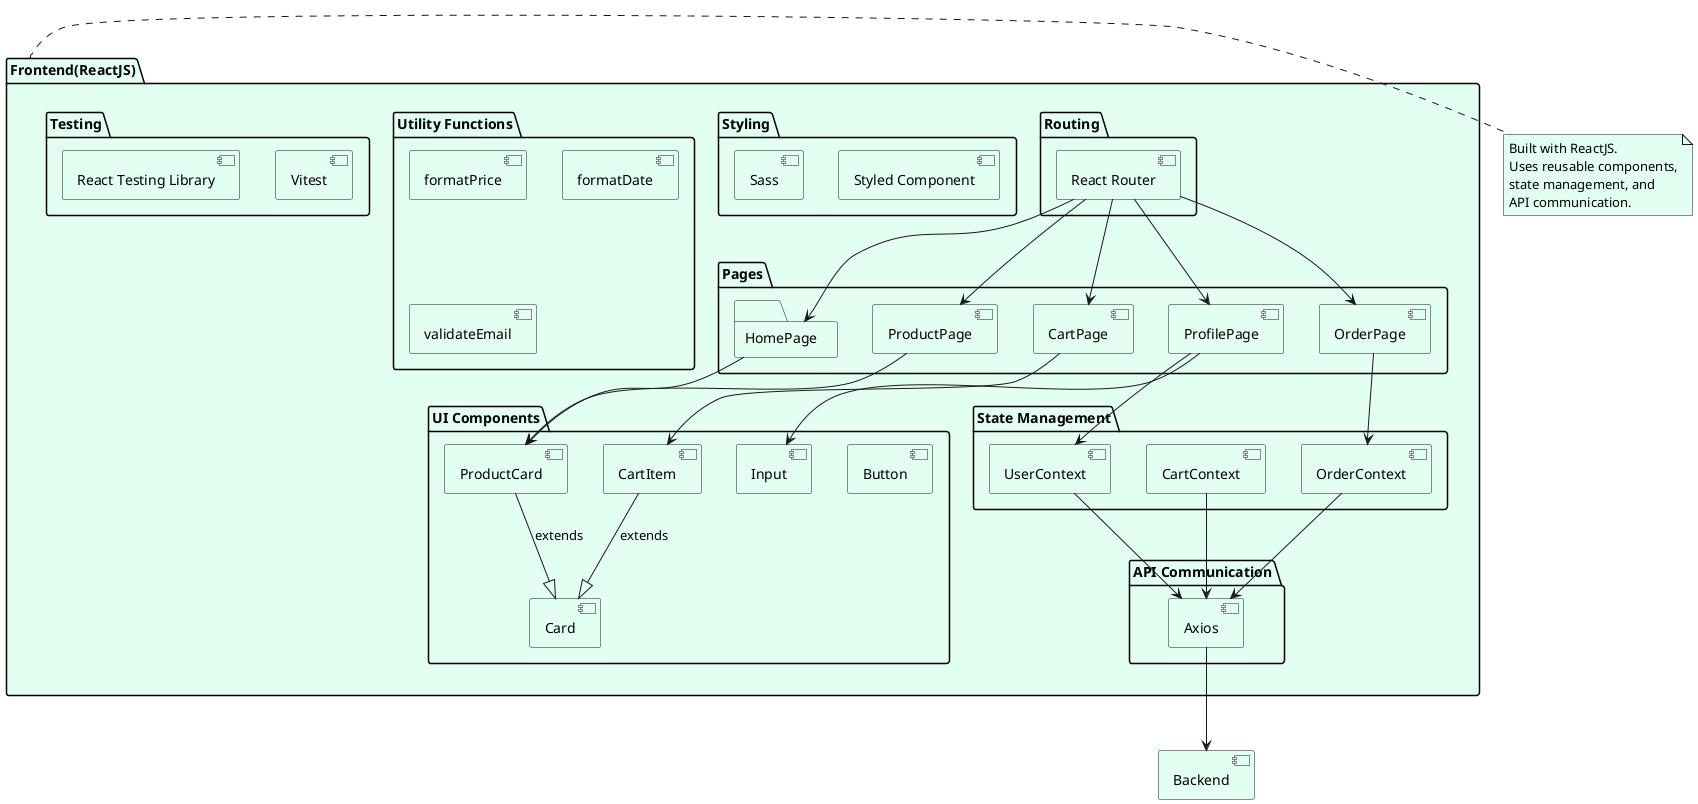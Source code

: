 @startuml
<style>
componentDiagram {
  BackGroundColor #e2fff1
}
document {
  BackGroundColor white
}
</style>
' Ligações somente entre packages, não precisa especificar
package  Frontend(ReactJS) {
    package "UI Components" {
        [Button]
        [Input]
        [Card]
        [ProductCard]
        [CartItem]
    }

    package "Pages" {
        folder HomePage
        [ProductPage]
        [CartPage]
        [ProfilePage]
        [OrderPage]
    }

    package "State Management" {
        [UserContext]
        [CartContext]
        [OrderContext]
    }

    package "Routing" {
        [React Router]
    }

    package "API Communication" {
        [Axios]
    }

    package "Styling" {
        [Styled Component]
        [Sass]
    }

    package "Utility Functions" {
        [formatPrice]
        [formatDate]
        [validateEmail]
    }

    package "Testing" {
        [Vitest]
        [React Testing Library]
    }
}

' Relationships
[HomePage] --> [ProductCard]
[ProductPage] --> [ProductCard]
[CartPage] --> [CartItem]
[CartItem] --|> [Card]: extends
[ProductCard] --|> [Card]: extends
[ProfilePage] --> [UserContext]
[ProfilePage] --> [Input]
[OrderPage] --> [OrderContext]

[UserContext] --> [Axios]
[CartContext] --> [Axios]
[OrderContext] --> [Axios]

[React Router] --> [HomePage]
[React Router] --> [ProductPage]
[React Router] --> [CartPage]
[React Router] --> [ProfilePage]
[React Router] --> [OrderPage]

[Axios] --> [Backend]

note right of "Frontend(ReactJS)"
  Built with ReactJS.
  Uses reusable components,
  state management, and
  API communication.
end note

@enduml